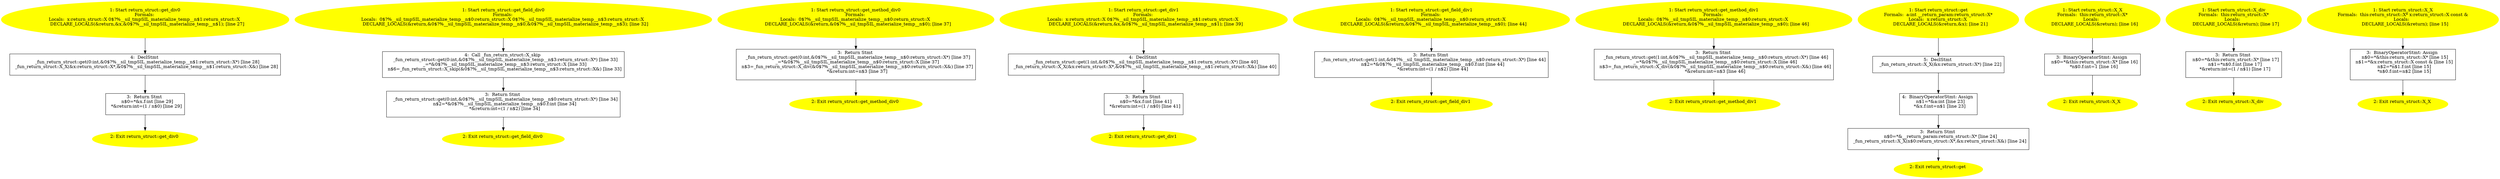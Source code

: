 /* @generated */
digraph iCFG {
"get_div0#return_struct#3543093399648500387.0c3db3a444952aefeee44e54da50327a_1" [label="1: Start return_struct::get_div0\nFormals: \nLocals:  x:return_struct::X 0$?%__sil_tmpSIL_materialize_temp__n$1:return_struct::X \n   DECLARE_LOCALS(&return,&x,&0$?%__sil_tmpSIL_materialize_temp__n$1); [line 27]\n " color=yellow style=filled]
	

	 "get_div0#return_struct#3543093399648500387.0c3db3a444952aefeee44e54da50327a_1" -> "get_div0#return_struct#3543093399648500387.0c3db3a444952aefeee44e54da50327a_4" ;
"get_div0#return_struct#3543093399648500387.0c3db3a444952aefeee44e54da50327a_2" [label="2: Exit return_struct::get_div0 \n  " color=yellow style=filled]
	

"get_div0#return_struct#3543093399648500387.0c3db3a444952aefeee44e54da50327a_3" [label="3:  Return Stmt \n   n$0=*&x.f:int [line 29]\n  *&return:int=(1 / n$0) [line 29]\n " shape="box"]
	

	 "get_div0#return_struct#3543093399648500387.0c3db3a444952aefeee44e54da50327a_3" -> "get_div0#return_struct#3543093399648500387.0c3db3a444952aefeee44e54da50327a_2" ;
"get_div0#return_struct#3543093399648500387.0c3db3a444952aefeee44e54da50327a_4" [label="4:  DeclStmt \n   _fun_return_struct::get(0:int,&0$?%__sil_tmpSIL_materialize_temp__n$1:return_struct::X*) [line 28]\n  _fun_return_struct::X_X(&x:return_struct::X*,&0$?%__sil_tmpSIL_materialize_temp__n$1:return_struct::X&) [line 28]\n " shape="box"]
	

	 "get_div0#return_struct#3543093399648500387.0c3db3a444952aefeee44e54da50327a_4" -> "get_div0#return_struct#3543093399648500387.0c3db3a444952aefeee44e54da50327a_3" ;
"get_field_div0#return_struct#5765383981880135147.23dc82d8c29aaec22d9b9a68808820c3_1" [label="1: Start return_struct::get_field_div0\nFormals: \nLocals:  0$?%__sil_tmpSIL_materialize_temp__n$0:return_struct::X 0$?%__sil_tmpSIL_materialize_temp__n$3:return_struct::X \n   DECLARE_LOCALS(&return,&0$?%__sil_tmpSIL_materialize_temp__n$0,&0$?%__sil_tmpSIL_materialize_temp__n$3); [line 32]\n " color=yellow style=filled]
	

	 "get_field_div0#return_struct#5765383981880135147.23dc82d8c29aaec22d9b9a68808820c3_1" -> "get_field_div0#return_struct#5765383981880135147.23dc82d8c29aaec22d9b9a68808820c3_4" ;
"get_field_div0#return_struct#5765383981880135147.23dc82d8c29aaec22d9b9a68808820c3_2" [label="2: Exit return_struct::get_field_div0 \n  " color=yellow style=filled]
	

"get_field_div0#return_struct#5765383981880135147.23dc82d8c29aaec22d9b9a68808820c3_3" [label="3:  Return Stmt \n   _fun_return_struct::get(0:int,&0$?%__sil_tmpSIL_materialize_temp__n$0:return_struct::X*) [line 34]\n  n$2=*&0$?%__sil_tmpSIL_materialize_temp__n$0.f:int [line 34]\n  *&return:int=(1 / n$2) [line 34]\n " shape="box"]
	

	 "get_field_div0#return_struct#5765383981880135147.23dc82d8c29aaec22d9b9a68808820c3_3" -> "get_field_div0#return_struct#5765383981880135147.23dc82d8c29aaec22d9b9a68808820c3_2" ;
"get_field_div0#return_struct#5765383981880135147.23dc82d8c29aaec22d9b9a68808820c3_4" [label="4:  Call _fun_return_struct::X_skip \n   _fun_return_struct::get(0:int,&0$?%__sil_tmpSIL_materialize_temp__n$3:return_struct::X*) [line 33]\n  _=*&0$?%__sil_tmpSIL_materialize_temp__n$3:return_struct::X [line 33]\n  n$6=_fun_return_struct::X_skip(&0$?%__sil_tmpSIL_materialize_temp__n$3:return_struct::X&) [line 33]\n " shape="box"]
	

	 "get_field_div0#return_struct#5765383981880135147.23dc82d8c29aaec22d9b9a68808820c3_4" -> "get_field_div0#return_struct#5765383981880135147.23dc82d8c29aaec22d9b9a68808820c3_3" ;
"get_method_div0#return_struct#1033779568239724265.1e897486d64ba4a977e56cdd041d6ba7_1" [label="1: Start return_struct::get_method_div0\nFormals: \nLocals:  0$?%__sil_tmpSIL_materialize_temp__n$0:return_struct::X \n   DECLARE_LOCALS(&return,&0$?%__sil_tmpSIL_materialize_temp__n$0); [line 37]\n " color=yellow style=filled]
	

	 "get_method_div0#return_struct#1033779568239724265.1e897486d64ba4a977e56cdd041d6ba7_1" -> "get_method_div0#return_struct#1033779568239724265.1e897486d64ba4a977e56cdd041d6ba7_3" ;
"get_method_div0#return_struct#1033779568239724265.1e897486d64ba4a977e56cdd041d6ba7_2" [label="2: Exit return_struct::get_method_div0 \n  " color=yellow style=filled]
	

"get_method_div0#return_struct#1033779568239724265.1e897486d64ba4a977e56cdd041d6ba7_3" [label="3:  Return Stmt \n   _fun_return_struct::get(0:int,&0$?%__sil_tmpSIL_materialize_temp__n$0:return_struct::X*) [line 37]\n  _=*&0$?%__sil_tmpSIL_materialize_temp__n$0:return_struct::X [line 37]\n  n$3=_fun_return_struct::X_div(&0$?%__sil_tmpSIL_materialize_temp__n$0:return_struct::X&) [line 37]\n  *&return:int=n$3 [line 37]\n " shape="box"]
	

	 "get_method_div0#return_struct#1033779568239724265.1e897486d64ba4a977e56cdd041d6ba7_3" -> "get_method_div0#return_struct#1033779568239724265.1e897486d64ba4a977e56cdd041d6ba7_2" ;
"get_div1#return_struct#4287655186293816212.dabfacf04a7d838f8bdc3ef21786303d_1" [label="1: Start return_struct::get_div1\nFormals: \nLocals:  x:return_struct::X 0$?%__sil_tmpSIL_materialize_temp__n$1:return_struct::X \n   DECLARE_LOCALS(&return,&x,&0$?%__sil_tmpSIL_materialize_temp__n$1); [line 39]\n " color=yellow style=filled]
	

	 "get_div1#return_struct#4287655186293816212.dabfacf04a7d838f8bdc3ef21786303d_1" -> "get_div1#return_struct#4287655186293816212.dabfacf04a7d838f8bdc3ef21786303d_4" ;
"get_div1#return_struct#4287655186293816212.dabfacf04a7d838f8bdc3ef21786303d_2" [label="2: Exit return_struct::get_div1 \n  " color=yellow style=filled]
	

"get_div1#return_struct#4287655186293816212.dabfacf04a7d838f8bdc3ef21786303d_3" [label="3:  Return Stmt \n   n$0=*&x.f:int [line 41]\n  *&return:int=(1 / n$0) [line 41]\n " shape="box"]
	

	 "get_div1#return_struct#4287655186293816212.dabfacf04a7d838f8bdc3ef21786303d_3" -> "get_div1#return_struct#4287655186293816212.dabfacf04a7d838f8bdc3ef21786303d_2" ;
"get_div1#return_struct#4287655186293816212.dabfacf04a7d838f8bdc3ef21786303d_4" [label="4:  DeclStmt \n   _fun_return_struct::get(1:int,&0$?%__sil_tmpSIL_materialize_temp__n$1:return_struct::X*) [line 40]\n  _fun_return_struct::X_X(&x:return_struct::X*,&0$?%__sil_tmpSIL_materialize_temp__n$1:return_struct::X&) [line 40]\n " shape="box"]
	

	 "get_div1#return_struct#4287655186293816212.dabfacf04a7d838f8bdc3ef21786303d_4" -> "get_div1#return_struct#4287655186293816212.dabfacf04a7d838f8bdc3ef21786303d_3" ;
"get_field_div1#return_struct#6265027354366635900.8e009a5c61cd6a7375811ae0019c838c_1" [label="1: Start return_struct::get_field_div1\nFormals: \nLocals:  0$?%__sil_tmpSIL_materialize_temp__n$0:return_struct::X \n   DECLARE_LOCALS(&return,&0$?%__sil_tmpSIL_materialize_temp__n$0); [line 44]\n " color=yellow style=filled]
	

	 "get_field_div1#return_struct#6265027354366635900.8e009a5c61cd6a7375811ae0019c838c_1" -> "get_field_div1#return_struct#6265027354366635900.8e009a5c61cd6a7375811ae0019c838c_3" ;
"get_field_div1#return_struct#6265027354366635900.8e009a5c61cd6a7375811ae0019c838c_2" [label="2: Exit return_struct::get_field_div1 \n  " color=yellow style=filled]
	

"get_field_div1#return_struct#6265027354366635900.8e009a5c61cd6a7375811ae0019c838c_3" [label="3:  Return Stmt \n   _fun_return_struct::get(1:int,&0$?%__sil_tmpSIL_materialize_temp__n$0:return_struct::X*) [line 44]\n  n$2=*&0$?%__sil_tmpSIL_materialize_temp__n$0.f:int [line 44]\n  *&return:int=(1 / n$2) [line 44]\n " shape="box"]
	

	 "get_field_div1#return_struct#6265027354366635900.8e009a5c61cd6a7375811ae0019c838c_3" -> "get_field_div1#return_struct#6265027354366635900.8e009a5c61cd6a7375811ae0019c838c_2" ;
"get_method_div1#return_struct#1525840708539595762.816387a0cceab2d825a8393a6ca5d5a1_1" [label="1: Start return_struct::get_method_div1\nFormals: \nLocals:  0$?%__sil_tmpSIL_materialize_temp__n$0:return_struct::X \n   DECLARE_LOCALS(&return,&0$?%__sil_tmpSIL_materialize_temp__n$0); [line 46]\n " color=yellow style=filled]
	

	 "get_method_div1#return_struct#1525840708539595762.816387a0cceab2d825a8393a6ca5d5a1_1" -> "get_method_div1#return_struct#1525840708539595762.816387a0cceab2d825a8393a6ca5d5a1_3" ;
"get_method_div1#return_struct#1525840708539595762.816387a0cceab2d825a8393a6ca5d5a1_2" [label="2: Exit return_struct::get_method_div1 \n  " color=yellow style=filled]
	

"get_method_div1#return_struct#1525840708539595762.816387a0cceab2d825a8393a6ca5d5a1_3" [label="3:  Return Stmt \n   _fun_return_struct::get(1:int,&0$?%__sil_tmpSIL_materialize_temp__n$0:return_struct::X*) [line 46]\n  _=*&0$?%__sil_tmpSIL_materialize_temp__n$0:return_struct::X [line 46]\n  n$3=_fun_return_struct::X_div(&0$?%__sil_tmpSIL_materialize_temp__n$0:return_struct::X&) [line 46]\n  *&return:int=n$3 [line 46]\n " shape="box"]
	

	 "get_method_div1#return_struct#1525840708539595762.816387a0cceab2d825a8393a6ca5d5a1_3" -> "get_method_div1#return_struct#1525840708539595762.816387a0cceab2d825a8393a6ca5d5a1_2" ;
"get#return_struct#15206943163581446197.ccfaa809d6b1c936572851236a9ccb10_1" [label="1: Start return_struct::get\nFormals:  a:int __return_param:return_struct::X*\nLocals:  x:return_struct::X \n   DECLARE_LOCALS(&return,&x); [line 21]\n " color=yellow style=filled]
	

	 "get#return_struct#15206943163581446197.ccfaa809d6b1c936572851236a9ccb10_1" -> "get#return_struct#15206943163581446197.ccfaa809d6b1c936572851236a9ccb10_5" ;
"get#return_struct#15206943163581446197.ccfaa809d6b1c936572851236a9ccb10_2" [label="2: Exit return_struct::get \n  " color=yellow style=filled]
	

"get#return_struct#15206943163581446197.ccfaa809d6b1c936572851236a9ccb10_3" [label="3:  Return Stmt \n   n$0=*&__return_param:return_struct::X* [line 24]\n  _fun_return_struct::X_X(n$0:return_struct::X*,&x:return_struct::X&) [line 24]\n " shape="box"]
	

	 "get#return_struct#15206943163581446197.ccfaa809d6b1c936572851236a9ccb10_3" -> "get#return_struct#15206943163581446197.ccfaa809d6b1c936572851236a9ccb10_2" ;
"get#return_struct#15206943163581446197.ccfaa809d6b1c936572851236a9ccb10_4" [label="4:  BinaryOperatorStmt: Assign \n   n$1=*&a:int [line 23]\n  *&x.f:int=n$1 [line 23]\n " shape="box"]
	

	 "get#return_struct#15206943163581446197.ccfaa809d6b1c936572851236a9ccb10_4" -> "get#return_struct#15206943163581446197.ccfaa809d6b1c936572851236a9ccb10_3" ;
"get#return_struct#15206943163581446197.ccfaa809d6b1c936572851236a9ccb10_5" [label="5:  DeclStmt \n   _fun_return_struct::X_X(&x:return_struct::X*) [line 22]\n " shape="box"]
	

	 "get#return_struct#15206943163581446197.ccfaa809d6b1c936572851236a9ccb10_5" -> "get#return_struct#15206943163581446197.ccfaa809d6b1c936572851236a9ccb10_4" ;
"X#X#return_struct#{16980707005325791470}.5cc7c757bfe221e617030d485a90aa08_1" [label="1: Start return_struct::X_X\nFormals:  this:return_struct::X*\nLocals:  \n   DECLARE_LOCALS(&return); [line 16]\n " color=yellow style=filled]
	

	 "X#X#return_struct#{16980707005325791470}.5cc7c757bfe221e617030d485a90aa08_1" -> "X#X#return_struct#{16980707005325791470}.5cc7c757bfe221e617030d485a90aa08_3" ;
"X#X#return_struct#{16980707005325791470}.5cc7c757bfe221e617030d485a90aa08_2" [label="2: Exit return_struct::X_X \n  " color=yellow style=filled]
	

"X#X#return_struct#{16980707005325791470}.5cc7c757bfe221e617030d485a90aa08_3" [label="3:  BinaryOperatorStmt: Assign \n   n$0=*&this:return_struct::X* [line 16]\n  *n$0.f:int=1 [line 16]\n " shape="box"]
	

	 "X#X#return_struct#{16980707005325791470}.5cc7c757bfe221e617030d485a90aa08_3" -> "X#X#return_struct#{16980707005325791470}.5cc7c757bfe221e617030d485a90aa08_2" ;
"div#X#return_struct#(9073902918758280554).5ec34a4946de2226a51954167b2298aa_1" [label="1: Start return_struct::X_div\nFormals:  this:return_struct::X*\nLocals:  \n   DECLARE_LOCALS(&return); [line 17]\n " color=yellow style=filled]
	

	 "div#X#return_struct#(9073902918758280554).5ec34a4946de2226a51954167b2298aa_1" -> "div#X#return_struct#(9073902918758280554).5ec34a4946de2226a51954167b2298aa_3" ;
"div#X#return_struct#(9073902918758280554).5ec34a4946de2226a51954167b2298aa_2" [label="2: Exit return_struct::X_div \n  " color=yellow style=filled]
	

"div#X#return_struct#(9073902918758280554).5ec34a4946de2226a51954167b2298aa_3" [label="3:  Return Stmt \n   n$0=*&this:return_struct::X* [line 17]\n  n$1=*n$0.f:int [line 17]\n  *&return:int=(1 / n$1) [line 17]\n " shape="box"]
	

	 "div#X#return_struct#(9073902918758280554).5ec34a4946de2226a51954167b2298aa_3" -> "div#X#return_struct#(9073902918758280554).5ec34a4946de2226a51954167b2298aa_2" ;
"X#X#return_struct#{2874542973664462157}.c7820661c77babcd49c610d7742e613f_1" [label="1: Start return_struct::X_X\nFormals:  this:return_struct::X* x:return_struct::X const &\nLocals:  \n   DECLARE_LOCALS(&return); [line 15]\n " color=yellow style=filled]
	

	 "X#X#return_struct#{2874542973664462157}.c7820661c77babcd49c610d7742e613f_1" -> "X#X#return_struct#{2874542973664462157}.c7820661c77babcd49c610d7742e613f_3" ;
"X#X#return_struct#{2874542973664462157}.c7820661c77babcd49c610d7742e613f_2" [label="2: Exit return_struct::X_X \n  " color=yellow style=filled]
	

"X#X#return_struct#{2874542973664462157}.c7820661c77babcd49c610d7742e613f_3" [label="3:  BinaryOperatorStmt: Assign \n   n$0=*&this:return_struct::X* [line 15]\n  n$1=*&x:return_struct::X const & [line 15]\n  n$2=*n$1.f:int [line 15]\n  *n$0.f:int=n$2 [line 15]\n " shape="box"]
	

	 "X#X#return_struct#{2874542973664462157}.c7820661c77babcd49c610d7742e613f_3" -> "X#X#return_struct#{2874542973664462157}.c7820661c77babcd49c610d7742e613f_2" ;
}

